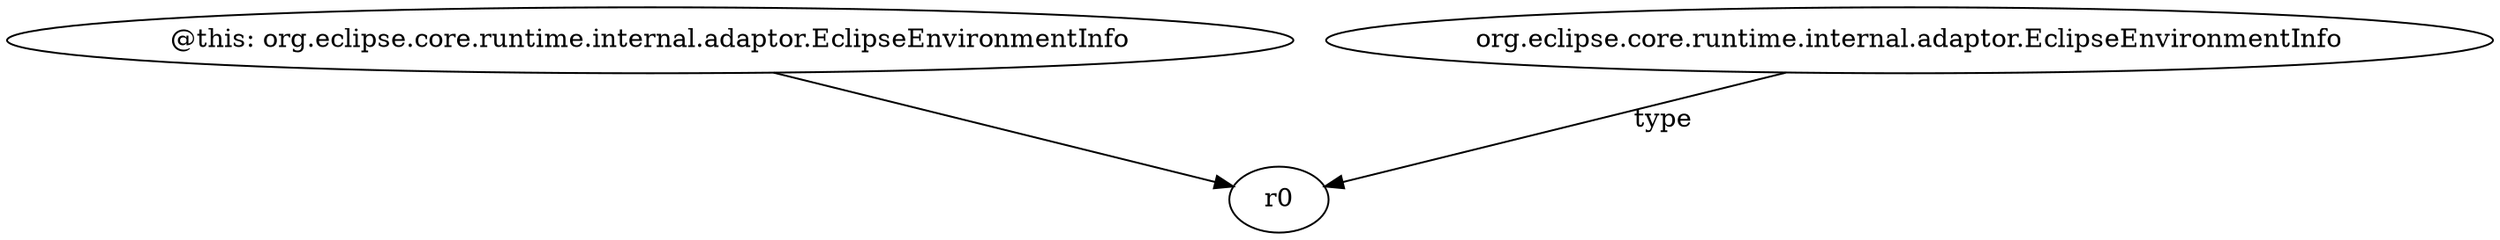 digraph g {
0[label="@this: org.eclipse.core.runtime.internal.adaptor.EclipseEnvironmentInfo"]
1[label="r0"]
0->1[label=""]
2[label="org.eclipse.core.runtime.internal.adaptor.EclipseEnvironmentInfo"]
2->1[label="type"]
}
